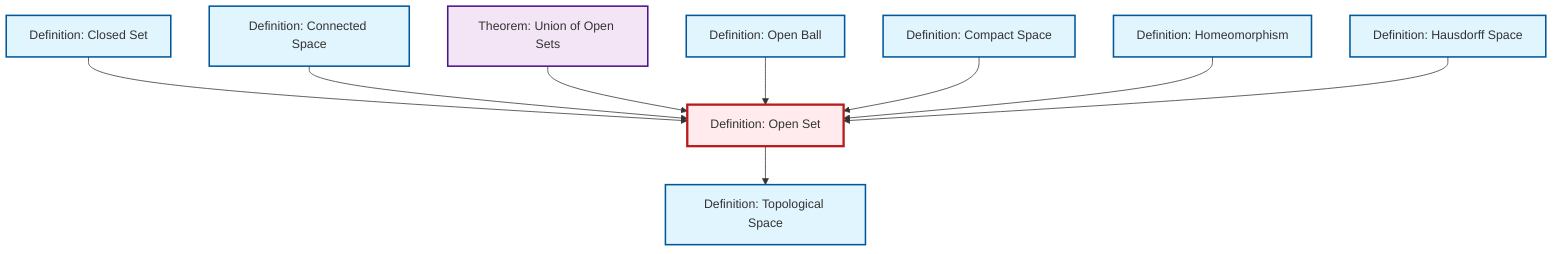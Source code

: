 graph TD
    classDef definition fill:#e1f5fe,stroke:#01579b,stroke-width:2px
    classDef theorem fill:#f3e5f5,stroke:#4a148c,stroke-width:2px
    classDef axiom fill:#fff3e0,stroke:#e65100,stroke-width:2px
    classDef example fill:#e8f5e9,stroke:#1b5e20,stroke-width:2px
    classDef current fill:#ffebee,stroke:#b71c1c,stroke-width:3px
    def-compact["Definition: Compact Space"]:::definition
    def-homeomorphism["Definition: Homeomorphism"]:::definition
    def-hausdorff["Definition: Hausdorff Space"]:::definition
    def-open-ball["Definition: Open Ball"]:::definition
    def-closed-set["Definition: Closed Set"]:::definition
    def-topological-space["Definition: Topological Space"]:::definition
    def-open-set["Definition: Open Set"]:::definition
    thm-union-open-sets["Theorem: Union of Open Sets"]:::theorem
    def-connected["Definition: Connected Space"]:::definition
    def-closed-set --> def-open-set
    def-connected --> def-open-set
    thm-union-open-sets --> def-open-set
    def-open-ball --> def-open-set
    def-open-set --> def-topological-space
    def-compact --> def-open-set
    def-homeomorphism --> def-open-set
    def-hausdorff --> def-open-set
    class def-open-set current